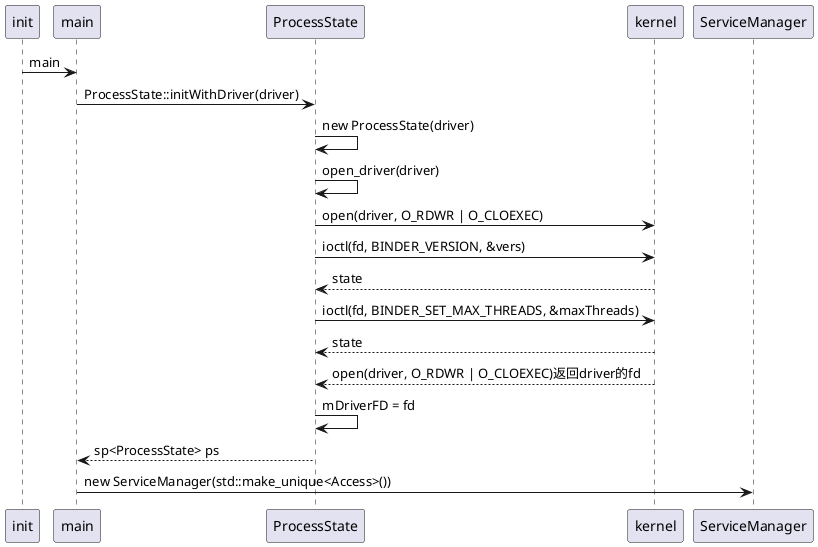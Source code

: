 @startuml

init -> main: main
main -> ProcessState: ProcessState::initWithDriver(driver)

ProcessState -> ProcessState: new ProcessState(driver)
ProcessState -> ProcessState: open_driver(driver)
ProcessState -> kernel: open(driver, O_RDWR | O_CLOEXEC)
ProcessState -> kernel: ioctl(fd, BINDER_VERSION, &vers)
kernel --> ProcessState: state
ProcessState -> kernel: ioctl(fd, BINDER_SET_MAX_THREADS, &maxThreads)
kernel --> ProcessState: state
kernel --> ProcessState: open(driver, O_RDWR | O_CLOEXEC)返回driver的fd
ProcessState -> ProcessState: mDriverFD = fd

ProcessState --> main: sp<ProcessState> ps

main -> ServiceManager: new ServiceManager(std::make_unique<Access>())

@enduml